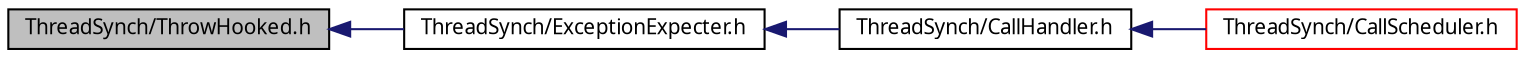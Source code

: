 digraph G
{
  edge [fontname="FreeSans.ttf",fontsize=10,labelfontname="FreeSans.ttf",labelfontsize=10];
  node [fontname="FreeSans.ttf",fontsize=10,shape=record];
  rankdir=LR;
  Node1 [label="ThreadSynch/ThrowHooked.h",height=0.2,width=0.4,color="black", fillcolor="grey75", style="filled" fontcolor="black"];
  Node1 -> Node2 [dir=back,color="midnightblue",fontsize=10,style="solid"];
  Node2 [label="ThreadSynch/ExceptionExpecter.h",height=0.2,width=0.4,color="black", fillcolor="white", style="filled",URL="$_exception_expecter_8h.html"];
  Node2 -> Node3 [dir=back,color="midnightblue",fontsize=10,style="solid"];
  Node3 [label="ThreadSynch/CallHandler.h",height=0.2,width=0.4,color="black", fillcolor="white", style="filled",URL="$_call_handler_8h.html"];
  Node3 -> Node4 [dir=back,color="midnightblue",fontsize=10,style="solid"];
  Node4 [label="ThreadSynch/CallScheduler.h",height=0.2,width=0.4,color="red", fillcolor="white", style="filled",URL="$_call_scheduler_8h.html"];
}
